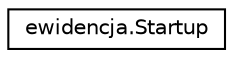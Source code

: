 digraph "Graphical Class Hierarchy"
{
 // LATEX_PDF_SIZE
  edge [fontname="Helvetica",fontsize="10",labelfontname="Helvetica",labelfontsize="10"];
  node [fontname="Helvetica",fontsize="10",shape=record];
  rankdir="LR";
  Node0 [label="ewidencja.Startup",height=0.2,width=0.4,color="black", fillcolor="white", style="filled",URL="$classewidencja_1_1_startup.html",tooltip=" "];
}
